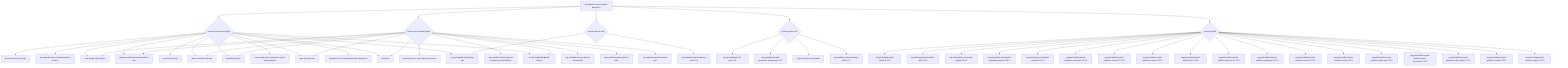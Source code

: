 graph TD
    org.junit:junit-bom:${versions.junit5} --> org.junit.jupiter:junit-jupiter:5.10.3
    org.junit:junit-bom:${versions.junit5} --> org.junit.jupiter:junit-jupiter-api:5.10.3
    org.junit:junit-bom:${versions.junit5} --> org.junit.jupiter:junit-jupiter-engine:5.10.3
    org.junit:junit-bom:${versions.junit5} --> org.junit.jupiter:junit-jupiter-migrationsupport:5.10.3
    org.junit:junit-bom:${versions.junit5} --> org.junit.jupiter:junit-jupiter-params:5.10.3
    org.junit:junit-bom:${versions.junit5} --> org.junit.platform:junit-platform-commons:1.10.3
    org.junit:junit-bom:${versions.junit5} --> org.junit.platform:junit-platform-console:1.10.3
    org.junit:junit-bom:${versions.junit5} --> org.junit.platform:junit-platform-engine:1.10.3
    org.junit:junit-bom:${versions.junit5} --> org.junit.platform:junit-platform-jfr:1.10.3
    org.junit:junit-bom:${versions.junit5} --> org.junit.platform:junit-platform-launcher:1.10.3
    org.junit:junit-bom:${versions.junit5} --> org.junit.platform:junit-platform-reporting:1.10.3
    org.junit:junit-bom:${versions.junit5} --> org.junit.platform:junit-platform-runner:1.10.3
    org.junit:junit-bom:${versions.junit5} --> org.junit.platform:junit-platform-suite:1.10.3
    org.junit:junit-bom:${versions.junit5} --> org.junit.platform:junit-platform-suite-api:1.10.3
    org.junit:junit-bom:${versions.junit5} --> org.junit.platform:junit-platform-suite-commons:1.10.3
    org.junit:junit-bom:${versions.junit5} --> org.junit.platform:junit-platform-suite-engine:1.10.3
    org.junit:junit-bom:${versions.junit5} --> org.junit.platform:junit-platform-testkit:1.10.3
    org.junit:junit-bom:${versions.junit5} --> org.junit.vintage:junit-vintage-engine:5.10.3
    org.codehaus.plexus:plexus-xml:${version.plexus-xml} --> org.openjdk.jmh:jmh-core:1.37
    org.codehaus.plexus:plexus-xml:${version.plexus-xml} --> org.openjdk.jmh:jmh-generator-annprocess:1.37
    org.codehaus.plexus:plexus-xml:${version.plexus-xml} --> org.junit.jupiter:junit-jupiter:
    org.codehaus.plexus:plexus-xml:${version.plexus-xml} --> org.codehaus.plexus:plexus-utils:4.0.1
    org.codehaus.plexus:plexus-utils:${version.plexus-utils} --> org.codehaus.plexus:plexus-xml:3.0.0
    org.codehaus.plexus:plexus-utils:${version.plexus-utils} --> org.junit.jupiter:junit-jupiter-api:
    org.eclipse.sisu:org.eclipse.sisu.plexus:${version.sisu-maven-plugin} --> com.google.inject:guice:
    org.eclipse.sisu:org.eclipse.sisu.plexus:${version.sisu-maven-plugin} --> javax.annotation:javax.annotation-api:
    org.eclipse.sisu:org.eclipse.sisu.plexus:${version.sisu-maven-plugin} --> javax.enterprise:cdi-api:
    org.eclipse.sisu:org.eclipse.sisu.plexus:${version.sisu-maven-plugin} --> org.eclipse.sisu:org.eclipse.sisu.inject:
    org.eclipse.sisu:org.eclipse.sisu.plexus:${version.sisu-maven-plugin} --> org.codehaus.plexus:plexus-component-annotations:
    org.eclipse.sisu:org.eclipse.sisu.plexus:${version.sisu-maven-plugin} --> org.codehaus.plexus:plexus-classworlds:
    org.eclipse.sisu:org.eclipse.sisu.plexus:${version.sisu-maven-plugin} --> org.codehaus.plexus:plexus-utils:
    org.eclipse.sisu:org.eclipse.sisu.plexus:${version.sisu-maven-plugin} --> org.codehaus.plexus:plexus-xml:
    org.eclipse.sisu:org.eclipse.sisu.plexus:${version.sisu-maven-plugin} --> org.slf4j:slf4j-api:
    org.eclipse.sisu:org.eclipse.sisu.plexus:${version.sisu-maven-plugin} --> org.osgi:osgi.core:
    org.eclipse.sisu:org.eclipse.sisu.plexus:${version.sisu-maven-plugin} --> junit:junit:
    org.eclipse.sisu:org.eclipse.sisu.plexus:${version.sisu-maven-plugin} --> ch.qos.logback:logback-classic:
    org.eclipse.sisu:org.eclipse.sisu.inject:${version.sisu-maven-plugin} --> com.google.inject:guice:
    org.eclipse.sisu:org.eclipse.sisu.inject:${version.sisu-maven-plugin} --> org.slf4j:slf4j-api:
    org.eclipse.sisu:org.eclipse.sisu.inject:${version.sisu-maven-plugin} --> org.osgi:osgi.core:
    org.eclipse.sisu:org.eclipse.sisu.inject:${version.sisu-maven-plugin} --> javax.annotation:javax.annotation-api:
    org.eclipse.sisu:org.eclipse.sisu.inject:${version.sisu-maven-plugin} --> javax.enterprise:cdi-api:
    org.eclipse.sisu:org.eclipse.sisu.inject:${version.sisu-maven-plugin} --> javax.servlet:servlet-api:
    org.eclipse.sisu:org.eclipse.sisu.inject:${version.sisu-maven-plugin} --> com.google.inject.extensions:guice-servlet:
    org.eclipse.sisu:org.eclipse.sisu.inject:${version.sisu-maven-plugin} --> junit:junit:
    org.eclipse.sisu:org.eclipse.sisu.inject:${version.sisu-maven-plugin} --> org.junit.jupiter:junit-jupiter-api:
    org.eclipse.sisu:org.eclipse.sisu.inject:${version.sisu-maven-plugin} --> org.testng:testng:
    org.eclipse.sisu:org.eclipse.sisu.inject:${version.sisu-maven-plugin} --> ch.qos.logback:logback-classic:
    org.eclipse.sisu:org.eclipse.sisu.inject:${version.sisu-maven-plugin} --> com.google.inject.extensions:guice-assistedinject:
    org.eclipse.sisu:org.eclipse.sisu.inject:${version.sisu-maven-plugin} --> org.apache.felix:org.apache.felix.framework:
    org.apache.maven:maven-parent:43 --> org.eclipse.sisu:org.eclipse.sisu.inject:${version.sisu-maven-plugin}
    org.apache.maven:maven-parent:43 --> org.eclipse.sisu:org.eclipse.sisu.plexus:${version.sisu-maven-plugin}
    org.apache.maven:maven-parent:43 --> org.codehaus.plexus:plexus-utils:${version.plexus-utils}
    org.apache.maven:maven-parent:43 --> org.codehaus.plexus:plexus-xml:${version.plexus-xml}
    org.apache.maven:maven-parent:43 --> org.junit:junit-bom:${versions.junit5}